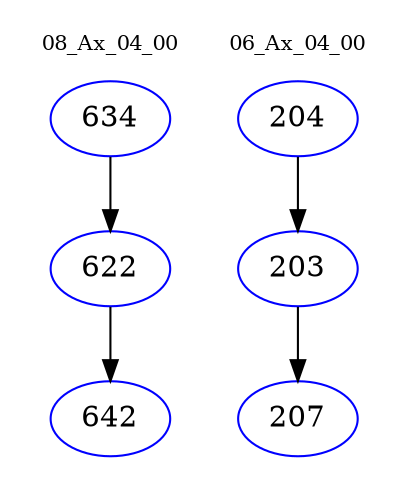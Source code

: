 digraph{
subgraph cluster_0 {
color = white
label = "08_Ax_04_00";
fontsize=10;
T0_634 [label="634", color="blue"]
T0_634 -> T0_622 [color="black"]
T0_622 [label="622", color="blue"]
T0_622 -> T0_642 [color="black"]
T0_642 [label="642", color="blue"]
}
subgraph cluster_1 {
color = white
label = "06_Ax_04_00";
fontsize=10;
T1_204 [label="204", color="blue"]
T1_204 -> T1_203 [color="black"]
T1_203 [label="203", color="blue"]
T1_203 -> T1_207 [color="black"]
T1_207 [label="207", color="blue"]
}
}
